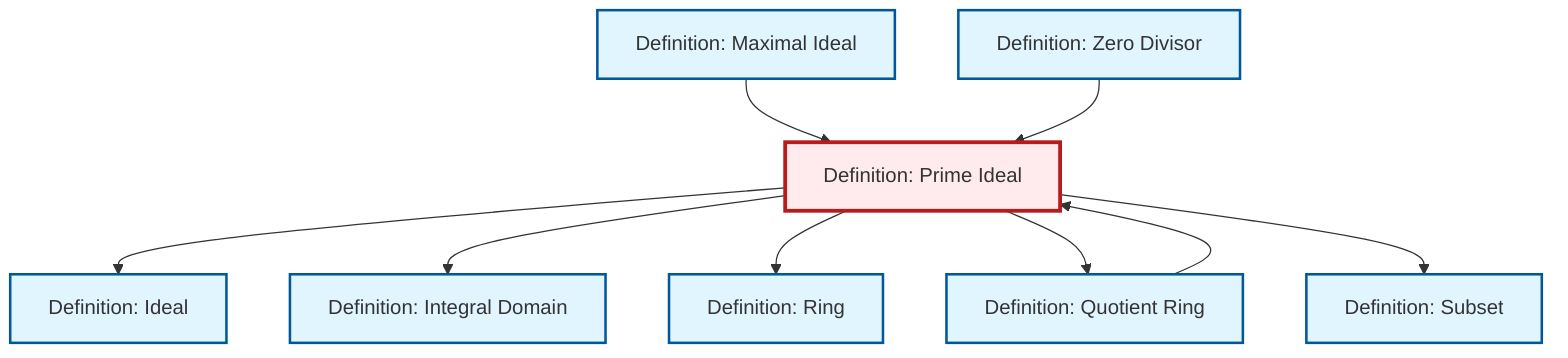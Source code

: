 graph TD
    classDef definition fill:#e1f5fe,stroke:#01579b,stroke-width:2px
    classDef theorem fill:#f3e5f5,stroke:#4a148c,stroke-width:2px
    classDef axiom fill:#fff3e0,stroke:#e65100,stroke-width:2px
    classDef example fill:#e8f5e9,stroke:#1b5e20,stroke-width:2px
    classDef current fill:#ffebee,stroke:#b71c1c,stroke-width:3px
    def-subset["Definition: Subset"]:::definition
    def-maximal-ideal["Definition: Maximal Ideal"]:::definition
    def-integral-domain["Definition: Integral Domain"]:::definition
    def-quotient-ring["Definition: Quotient Ring"]:::definition
    def-ideal["Definition: Ideal"]:::definition
    def-prime-ideal["Definition: Prime Ideal"]:::definition
    def-ring["Definition: Ring"]:::definition
    def-zero-divisor["Definition: Zero Divisor"]:::definition
    def-prime-ideal --> def-ideal
    def-prime-ideal --> def-integral-domain
    def-maximal-ideal --> def-prime-ideal
    def-zero-divisor --> def-prime-ideal
    def-prime-ideal --> def-ring
    def-prime-ideal --> def-quotient-ring
    def-quotient-ring --> def-prime-ideal
    def-prime-ideal --> def-subset
    class def-prime-ideal current